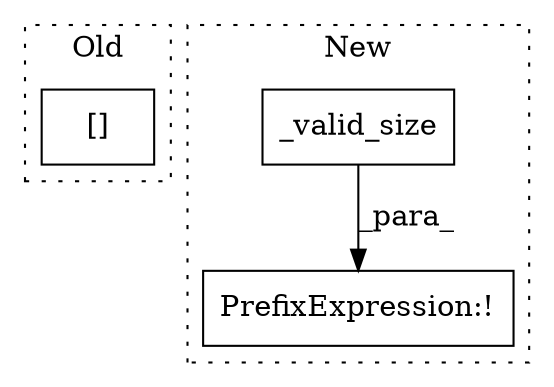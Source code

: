 digraph G {
subgraph cluster0 {
1 [label="[]" a="2" s="12401,12414" l="10,1" shape="box"];
label = "Old";
style="dotted";
}
subgraph cluster1 {
2 [label="_valid_size" a="32" s="12967,13010" l="12,1" shape="box"];
3 [label="PrefixExpression:!" a="38" s="12966" l="1" shape="box"];
label = "New";
style="dotted";
}
2 -> 3 [label="_para_"];
}